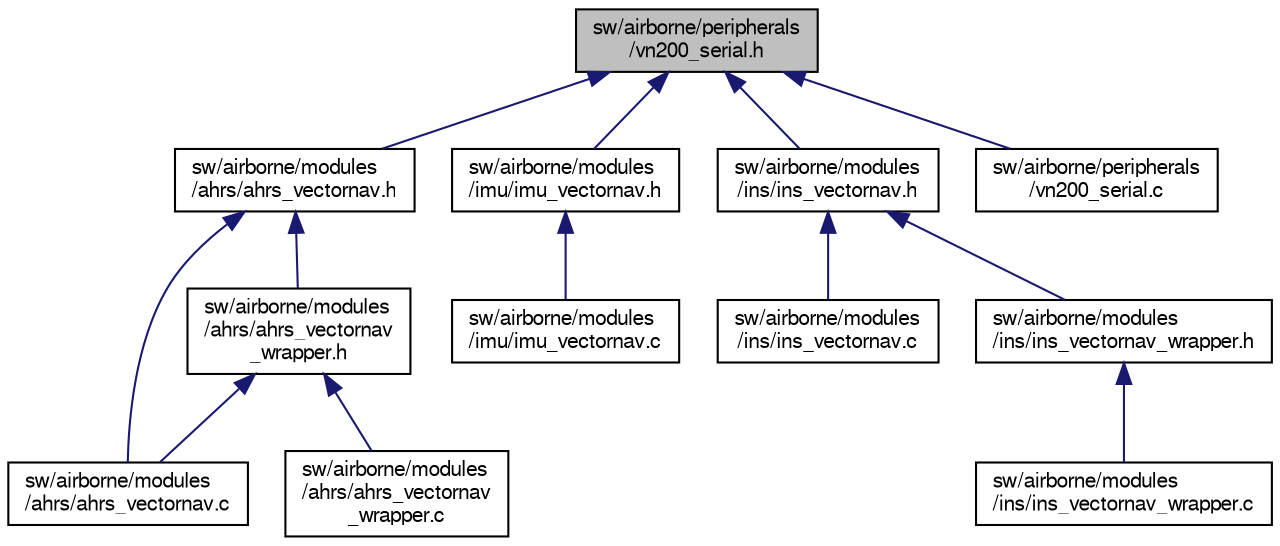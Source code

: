 digraph "sw/airborne/peripherals/vn200_serial.h"
{
  edge [fontname="FreeSans",fontsize="10",labelfontname="FreeSans",labelfontsize="10"];
  node [fontname="FreeSans",fontsize="10",shape=record];
  Node1 [label="sw/airborne/peripherals\l/vn200_serial.h",height=0.2,width=0.4,color="black", fillcolor="grey75", style="filled", fontcolor="black"];
  Node1 -> Node2 [dir="back",color="midnightblue",fontsize="10",style="solid",fontname="FreeSans"];
  Node2 [label="sw/airborne/modules\l/ahrs/ahrs_vectornav.h",height=0.2,width=0.4,color="black", fillcolor="white", style="filled",URL="$ahrs__vectornav_8h.html",tooltip="Vectornav VN-200 as AHRS. "];
  Node2 -> Node3 [dir="back",color="midnightblue",fontsize="10",style="solid",fontname="FreeSans"];
  Node3 [label="sw/airborne/modules\l/ahrs/ahrs_vectornav.c",height=0.2,width=0.4,color="black", fillcolor="white", style="filled",URL="$ahrs__vectornav_8c.html"];
  Node2 -> Node4 [dir="back",color="midnightblue",fontsize="10",style="solid",fontname="FreeSans"];
  Node4 [label="sw/airborne/modules\l/ahrs/ahrs_vectornav\l_wrapper.h",height=0.2,width=0.4,color="black", fillcolor="white", style="filled",URL="$ahrs__vectornav__wrapper_8h.html",tooltip="Vectornav VN-200 as AHRS. "];
  Node4 -> Node3 [dir="back",color="midnightblue",fontsize="10",style="solid",fontname="FreeSans"];
  Node4 -> Node5 [dir="back",color="midnightblue",fontsize="10",style="solid",fontname="FreeSans"];
  Node5 [label="sw/airborne/modules\l/ahrs/ahrs_vectornav\l_wrapper.c",height=0.2,width=0.4,color="black", fillcolor="white", style="filled",URL="$ahrs__vectornav__wrapper_8c.html",tooltip="Vectornav VN-200 as AHRS. "];
  Node1 -> Node6 [dir="back",color="midnightblue",fontsize="10",style="solid",fontname="FreeSans"];
  Node6 [label="sw/airborne/modules\l/imu/imu_vectornav.h",height=0.2,width=0.4,color="black", fillcolor="white", style="filled",URL="$imu__vectornav_8h.html",tooltip="Vectornav VN-200 IMU module, to be used with other AHRS/INS algorithms. "];
  Node6 -> Node7 [dir="back",color="midnightblue",fontsize="10",style="solid",fontname="FreeSans"];
  Node7 [label="sw/airborne/modules\l/imu/imu_vectornav.c",height=0.2,width=0.4,color="black", fillcolor="white", style="filled",URL="$imu__vectornav_8c.html",tooltip="Vectornav VN-200 IMU module, to be used with other AHRS/INS algorithms. "];
  Node1 -> Node8 [dir="back",color="midnightblue",fontsize="10",style="solid",fontname="FreeSans"];
  Node8 [label="sw/airborne/modules\l/ins/ins_vectornav.h",height=0.2,width=0.4,color="black", fillcolor="white", style="filled",URL="$ins__vectornav_8h.html",tooltip="Vectornav VN-200 INS module. "];
  Node8 -> Node9 [dir="back",color="midnightblue",fontsize="10",style="solid",fontname="FreeSans"];
  Node9 [label="sw/airborne/modules\l/ins/ins_vectornav.c",height=0.2,width=0.4,color="black", fillcolor="white", style="filled",URL="$ins__vectornav_8c.html",tooltip="Vectornav VN-200 INS subsystem. "];
  Node8 -> Node10 [dir="back",color="midnightblue",fontsize="10",style="solid",fontname="FreeSans"];
  Node10 [label="sw/airborne/modules\l/ins/ins_vectornav_wrapper.h",height=0.2,width=0.4,color="black", fillcolor="white", style="filled",URL="$ins__vectornav__wrapper_8h.html",tooltip="Vectornav VN-200 INS subsystem. "];
  Node10 -> Node11 [dir="back",color="midnightblue",fontsize="10",style="solid",fontname="FreeSans"];
  Node11 [label="sw/airborne/modules\l/ins/ins_vectornav_wrapper.c",height=0.2,width=0.4,color="black", fillcolor="white", style="filled",URL="$ins__vectornav__wrapper_8c.html",tooltip="Vectornav VN-200 INS subsystem. "];
  Node1 -> Node12 [dir="back",color="midnightblue",fontsize="10",style="solid",fontname="FreeSans"];
  Node12 [label="sw/airborne/peripherals\l/vn200_serial.c",height=0.2,width=0.4,color="black", fillcolor="white", style="filled",URL="$vn200__serial_8c.html",tooltip="Vectornav VN-200 INS subsystem. "];
}
